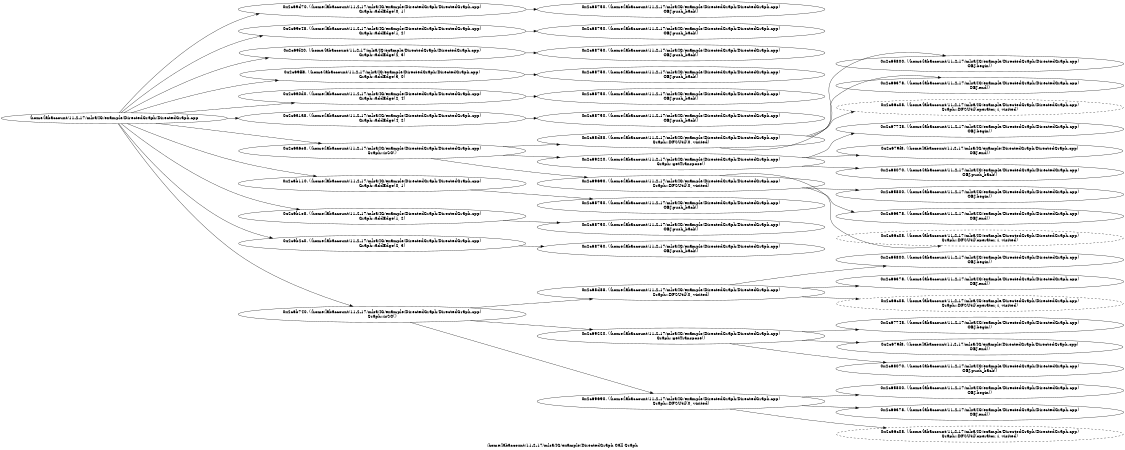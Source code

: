 digraph "/home/labaccount/11-2-17/mlsa/IG/example/DirectedGraph Call Graph" {
	graph [dpi=300
		rankdir=LR
		size="7.5, 10"
		label="/home/labaccount/11-2-17/mlsa/IG/example/DirectedGraph Call Graph"
	];

	Node0x886484774 [shape=oval, label="/home/labaccount/11-2-17/mlsa/IG/example/DirectedGraph/DirectedGraph.cpp"];
	Node0x805889594 [shape=oval, label="0x2c69d70. (/home/labaccount/11-2-17/mlsa/IG/example/DirectedGraph/DirectedGraph.cpp)\nGraph::addEdge(0, 1)"];
	Node0x886484774 -> Node0x805889594;
	Node0x484072297 [shape=oval, label="0x2c69e48. (/home/labaccount/11-2-17/mlsa/IG/example/DirectedGraph/DirectedGraph.cpp)\nGraph::addEdge(1, 2)"];
	Node0x886484774 -> Node0x484072297;
	Node0x277372165 [shape=oval, label="0x2c69f20. (/home/labaccount/11-2-17/mlsa/IG/example/DirectedGraph/DirectedGraph.cpp)\nGraph::addEdge(2, 3)"];
	Node0x886484774 -> Node0x277372165;
	Node0x553053694 [shape=oval, label="0x2c69ff8. (/home/labaccount/11-2-17/mlsa/IG/example/DirectedGraph/DirectedGraph.cpp)\nGraph::addEdge(3, 0)"];
	Node0x886484774 -> Node0x553053694;
	Node0x413309255 [shape=oval, label="0x2c6a0d0. (/home/labaccount/11-2-17/mlsa/IG/example/DirectedGraph/DirectedGraph.cpp)\nGraph::addEdge(2, 4)"];
	Node0x886484774 -> Node0x413309255;
	Node0x461093729 [shape=oval, label="0x2c6a1a8. (/home/labaccount/11-2-17/mlsa/IG/example/DirectedGraph/DirectedGraph.cpp)\nGraph::addEdge(4, 2)"];
	Node0x886484774 -> Node0x461093729;
	Node0x732026602 [shape=oval, label="0x2c6a6e8. (/home/labaccount/11-2-17/mlsa/IG/example/DirectedGraph/DirectedGraph.cpp)\nGraph::isSC()"];
	Node0x886484774 -> Node0x732026602;
	Node0x714112886 [shape=oval, label="0x2c6b110. (/home/labaccount/11-2-17/mlsa/IG/example/DirectedGraph/DirectedGraph.cpp)\nGraph::addEdge(0, 1)"];
	Node0x886484774 -> Node0x714112886;
	Node0x180708526 [shape=oval, label="0x2c6b1e8. (/home/labaccount/11-2-17/mlsa/IG/example/DirectedGraph/DirectedGraph.cpp)\nGraph::addEdge(1, 2)"];
	Node0x886484774 -> Node0x180708526;
	Node0x432710055 [shape=oval, label="0x2c6b2c0. (/home/labaccount/11-2-17/mlsa/IG/example/DirectedGraph/DirectedGraph.cpp)\nGraph::addEdge(2, 3)"];
	Node0x886484774 -> Node0x432710055;
	Node0x169326891 [shape=oval, label="0x2c6b740. (/home/labaccount/11-2-17/mlsa/IG/example/DirectedGraph/DirectedGraph.cpp)\nGraph::isSC()"];
	Node0x886484774 -> Node0x169326891;
	Node0x708999301 [shape=oval, label="0x2c68750. (/home/labaccount/11-2-17/mlsa/IG/example/DirectedGraph/DirectedGraph.cpp)\nOBJ.push_back()"];
	Node0x805889594 -> Node0x708999301;
	Node0x365525670 [shape=oval, label="0x2c68750. (/home/labaccount/11-2-17/mlsa/IG/example/DirectedGraph/DirectedGraph.cpp)\nOBJ.push_back()"];
	Node0x484072297 -> Node0x365525670;
	Node0x790382188 [shape=oval, label="0x2c68750. (/home/labaccount/11-2-17/mlsa/IG/example/DirectedGraph/DirectedGraph.cpp)\nOBJ.push_back()"];
	Node0x277372165 -> Node0x790382188;
	Node0x938061030 [shape=oval, label="0x2c68750. (/home/labaccount/11-2-17/mlsa/IG/example/DirectedGraph/DirectedGraph.cpp)\nOBJ.push_back()"];
	Node0x553053694 -> Node0x938061030;
	Node0x386830196 [shape=oval, label="0x2c68750. (/home/labaccount/11-2-17/mlsa/IG/example/DirectedGraph/DirectedGraph.cpp)\nOBJ.push_back()"];
	Node0x413309255 -> Node0x386830196;
	Node0x205464399 [shape=oval, label="0x2c68750. (/home/labaccount/11-2-17/mlsa/IG/example/DirectedGraph/DirectedGraph.cpp)\nOBJ.push_back()"];
	Node0x461093729 -> Node0x205464399;
	Node0x483895866 [shape=oval, label="0x2c68d88. (/home/labaccount/11-2-17/mlsa/IG/example/DirectedGraph/DirectedGraph.cpp)\nGraph::DFSUtil(0, visited)"];
	Node0x732026602 -> Node0x483895866;
	Node0x773838720 [shape=oval, label="0x2c69220. (/home/labaccount/11-2-17/mlsa/IG/example/DirectedGraph/DirectedGraph.cpp)\nGraph::getTranspose()"];
	Node0x732026602 -> Node0x773838720;
	Node0x391866995 [shape=oval, label="0x2c69690. (/home/labaccount/11-2-17/mlsa/IG/example/DirectedGraph/DirectedGraph.cpp)\nGraph::DFSUtil(0, visited)"];
	Node0x732026602 -> Node0x391866995;
	Node0x839382564 [shape=oval, label="0x2c68750. (/home/labaccount/11-2-17/mlsa/IG/example/DirectedGraph/DirectedGraph.cpp)\nOBJ.push_back()"];
	Node0x714112886 -> Node0x839382564;
	Node0x606684369 [shape=oval, label="0x2c68750. (/home/labaccount/11-2-17/mlsa/IG/example/DirectedGraph/DirectedGraph.cpp)\nOBJ.push_back()"];
	Node0x180708526 -> Node0x606684369;
	Node0x275177900 [shape=oval, label="0x2c68750. (/home/labaccount/11-2-17/mlsa/IG/example/DirectedGraph/DirectedGraph.cpp)\nOBJ.push_back()"];
	Node0x432710055 -> Node0x275177900;
	Node0x810926453 [shape=oval, label="0x2c68d88. (/home/labaccount/11-2-17/mlsa/IG/example/DirectedGraph/DirectedGraph.cpp)\nGraph::DFSUtil(0, visited)"];
	Node0x169326891 -> Node0x810926453;
	Node0x426525513 [shape=oval, label="0x2c69220. (/home/labaccount/11-2-17/mlsa/IG/example/DirectedGraph/DirectedGraph.cpp)\nGraph::getTranspose()"];
	Node0x169326891 -> Node0x426525513;
	Node0x521556742 [shape=oval, label="0x2c69690. (/home/labaccount/11-2-17/mlsa/IG/example/DirectedGraph/DirectedGraph.cpp)\nGraph::DFSUtil(0, visited)"];
	Node0x169326891 -> Node0x521556742;
	Node0x233545311 [shape=oval, label="0x2c65800. (/home/labaccount/11-2-17/mlsa/IG/example/DirectedGraph/DirectedGraph.cpp)\nOBJ.begin()"];
	Node0x483895866 -> Node0x233545311;
	Node0x648331721 [shape=oval, label="0x2c66378. (/home/labaccount/11-2-17/mlsa/IG/example/DirectedGraph/DirectedGraph.cpp)\nOBJ.end()"];
	Node0x483895866 -> Node0x648331721;
	Node0x377256912 [shape=oval, style=dashed, label="0x2c66c08. (/home/labaccount/11-2-17/mlsa/IG/example/DirectedGraph/DirectedGraph.cpp)\nGraph::DFSUtil(operator, i, visited)"];
	Node0x483895866 -> Node0x377256912;
	Node0x653343413 [shape=oval, label="0x2c67748. (/home/labaccount/11-2-17/mlsa/IG/example/DirectedGraph/DirectedGraph.cpp)\nOBJ.begin()"];
	Node0x773838720 -> Node0x653343413;
	Node0x649758201 [shape=oval, label="0x2c679f8. (/home/labaccount/11-2-17/mlsa/IG/example/DirectedGraph/DirectedGraph.cpp)\nOBJ.end()"];
	Node0x773838720 -> Node0x649758201;
	Node0x759514137 [shape=oval, label="0x2c68070. (/home/labaccount/11-2-17/mlsa/IG/example/DirectedGraph/DirectedGraph.cpp)\nOBJ.push_back()"];
	Node0x773838720 -> Node0x759514137;
	Node0x347373184 [shape=oval, label="0x2c65800. (/home/labaccount/11-2-17/mlsa/IG/example/DirectedGraph/DirectedGraph.cpp)\nOBJ.begin()"];
	Node0x391866995 -> Node0x347373184;
	Node0x866843619 [shape=oval, label="0x2c66378. (/home/labaccount/11-2-17/mlsa/IG/example/DirectedGraph/DirectedGraph.cpp)\nOBJ.end()"];
	Node0x391866995 -> Node0x866843619;
	Node0x407866701 [shape=oval, style=dashed, label="0x2c66c08. (/home/labaccount/11-2-17/mlsa/IG/example/DirectedGraph/DirectedGraph.cpp)\nGraph::DFSUtil(operator, i, visited)"];
	Node0x391866995 -> Node0x407866701;
	Node0x951322775 [shape=oval, label="0x2c65800. (/home/labaccount/11-2-17/mlsa/IG/example/DirectedGraph/DirectedGraph.cpp)\nOBJ.begin()"];
	Node0x810926453 -> Node0x951322775;
	Node0x746439609 [shape=oval, label="0x2c66378. (/home/labaccount/11-2-17/mlsa/IG/example/DirectedGraph/DirectedGraph.cpp)\nOBJ.end()"];
	Node0x810926453 -> Node0x746439609;
	Node0x928125995 [shape=oval, style=dashed, label="0x2c66c08. (/home/labaccount/11-2-17/mlsa/IG/example/DirectedGraph/DirectedGraph.cpp)\nGraph::DFSUtil(operator, i, visited)"];
	Node0x810926453 -> Node0x928125995;
	Node0x232961554 [shape=oval, label="0x2c67748. (/home/labaccount/11-2-17/mlsa/IG/example/DirectedGraph/DirectedGraph.cpp)\nOBJ.begin()"];
	Node0x426525513 -> Node0x232961554;
	Node0x225021749 [shape=oval, label="0x2c679f8. (/home/labaccount/11-2-17/mlsa/IG/example/DirectedGraph/DirectedGraph.cpp)\nOBJ.end()"];
	Node0x426525513 -> Node0x225021749;
	Node0x219912595 [shape=oval, label="0x2c68070. (/home/labaccount/11-2-17/mlsa/IG/example/DirectedGraph/DirectedGraph.cpp)\nOBJ.push_back()"];
	Node0x426525513 -> Node0x219912595;
	Node0x110778800 [shape=oval, label="0x2c65800. (/home/labaccount/11-2-17/mlsa/IG/example/DirectedGraph/DirectedGraph.cpp)\nOBJ.begin()"];
	Node0x521556742 -> Node0x110778800;
	Node0x773739271 [shape=oval, label="0x2c66378. (/home/labaccount/11-2-17/mlsa/IG/example/DirectedGraph/DirectedGraph.cpp)\nOBJ.end()"];
	Node0x521556742 -> Node0x773739271;
	Node0x180490362 [shape=oval, style=dashed, label="0x2c66c08. (/home/labaccount/11-2-17/mlsa/IG/example/DirectedGraph/DirectedGraph.cpp)\nGraph::DFSUtil(operator, i, visited)"];
	Node0x521556742 -> Node0x180490362;
}